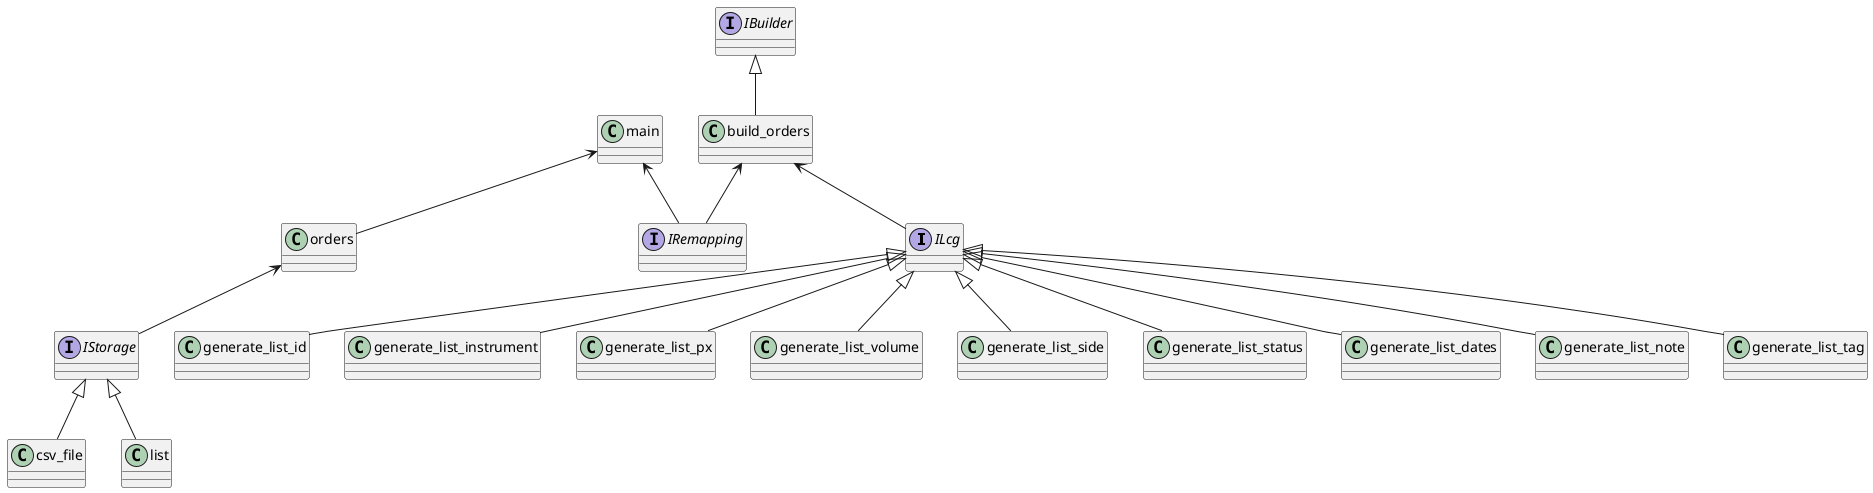@startuml
'https://plantuml.com/class-diagram

interface ILcg
class generate_list_id
class generate_list_instrument
class generate_list_px
class generate_list_volume
class generate_list_side
class generate_list_status
class generate_list_dates
class generate_list_note
class generate_list_tag
class build_orders
interface IBuilder
interface IStorage
class csv_file
class list
class orders

interface IRemapping
class main

main <-- orders
main <-- IRemapping
build_orders <-- IRemapping
orders <-- IStorage
IStorage <|-- csv_file
IStorage <|-- list
IBuilder <|-- build_orders
build_orders <-- ILcg
ILcg <|-- generate_list_id
ILcg <|-- generate_list_instrument
ILcg <|-- generate_list_px
ILcg <|-- generate_list_volume
ILcg <|-- generate_list_side
ILcg <|-- generate_list_status
ILcg <|-- generate_list_dates
ILcg <|-- generate_list_note
ILcg <|-- generate_list_tag

@enduml